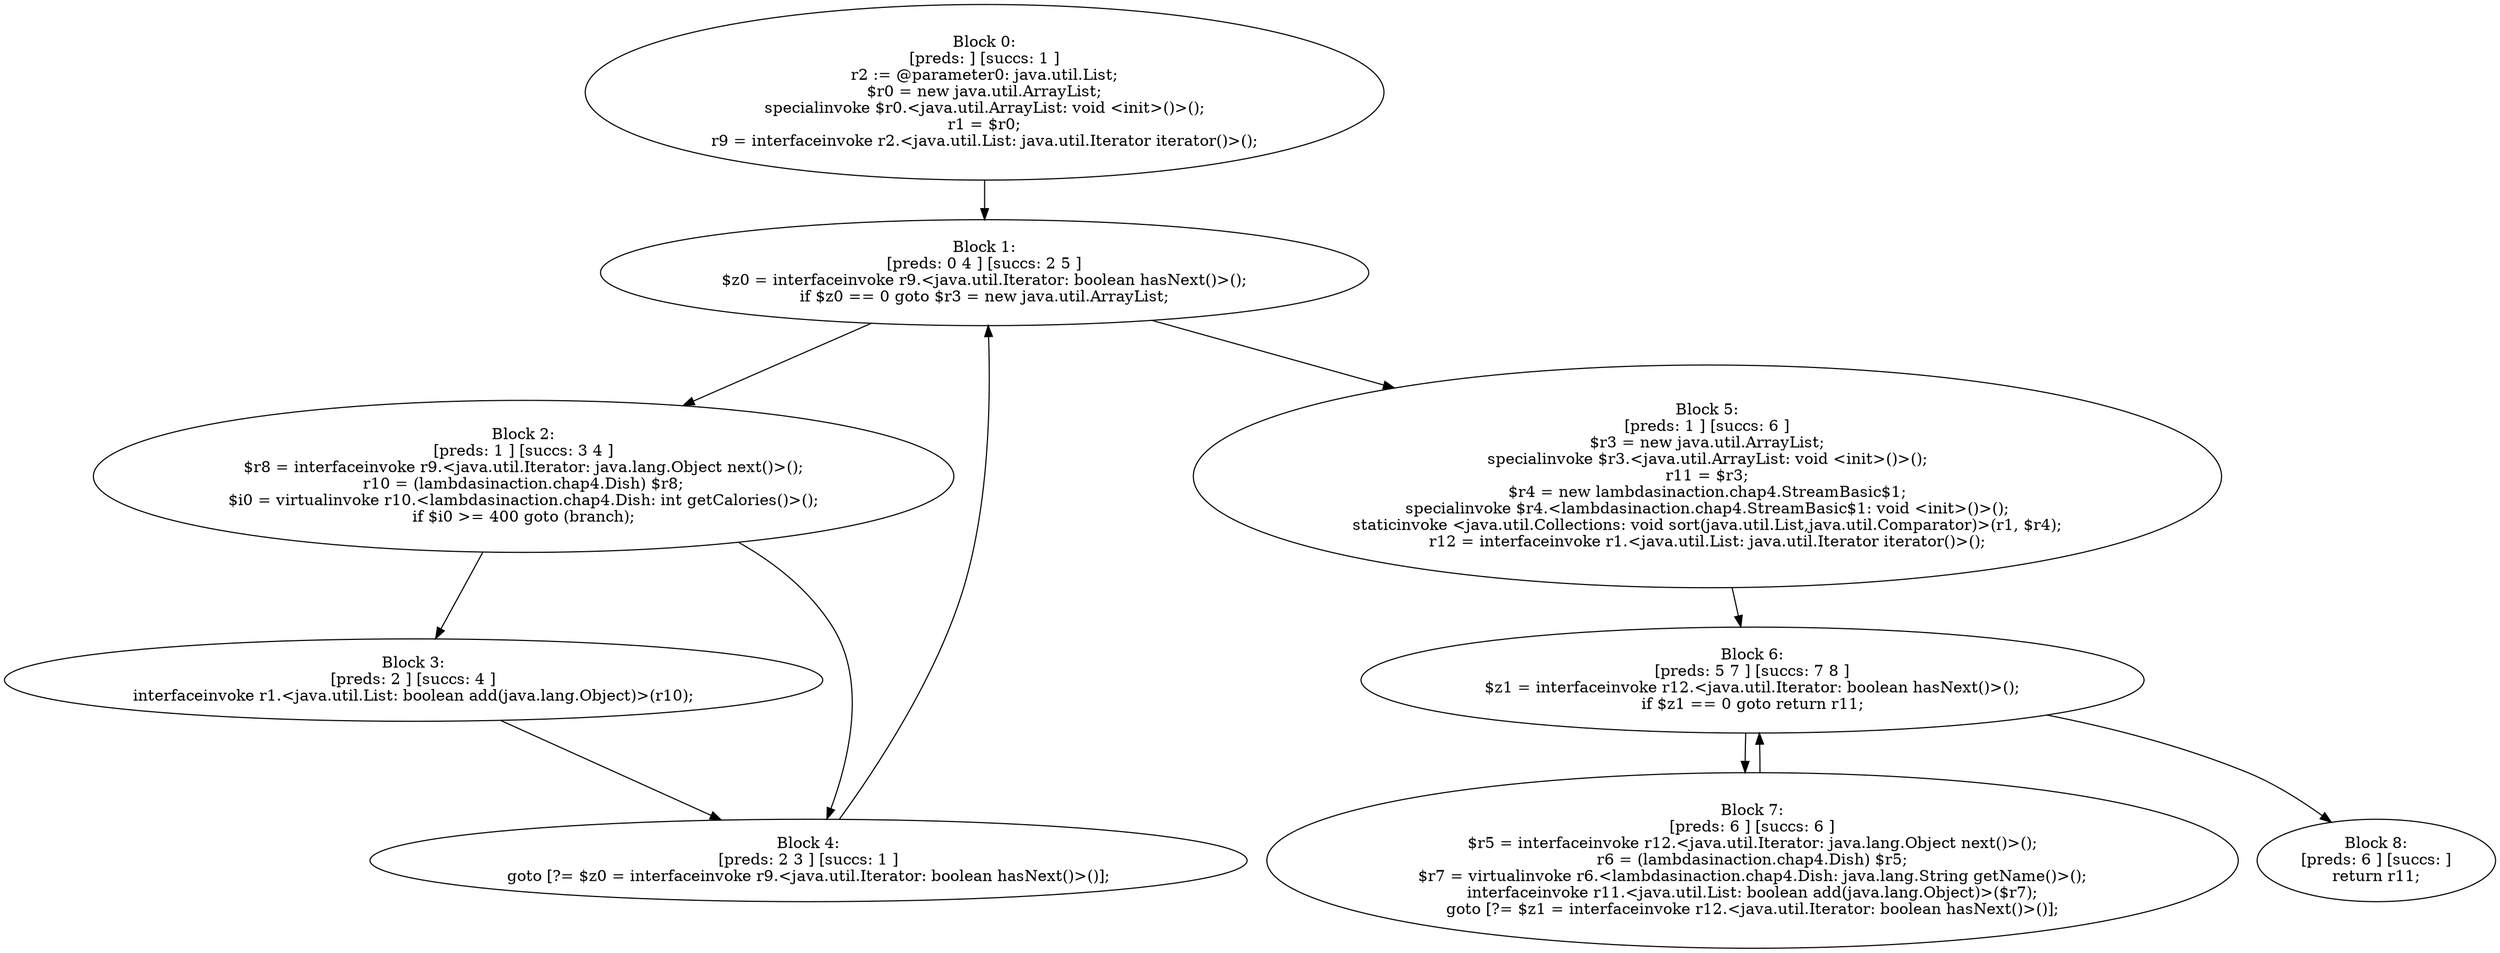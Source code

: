digraph "unitGraph" {
    "Block 0:
[preds: ] [succs: 1 ]
r2 := @parameter0: java.util.List;
$r0 = new java.util.ArrayList;
specialinvoke $r0.<java.util.ArrayList: void <init>()>();
r1 = $r0;
r9 = interfaceinvoke r2.<java.util.List: java.util.Iterator iterator()>();
"
    "Block 1:
[preds: 0 4 ] [succs: 2 5 ]
$z0 = interfaceinvoke r9.<java.util.Iterator: boolean hasNext()>();
if $z0 == 0 goto $r3 = new java.util.ArrayList;
"
    "Block 2:
[preds: 1 ] [succs: 3 4 ]
$r8 = interfaceinvoke r9.<java.util.Iterator: java.lang.Object next()>();
r10 = (lambdasinaction.chap4.Dish) $r8;
$i0 = virtualinvoke r10.<lambdasinaction.chap4.Dish: int getCalories()>();
if $i0 >= 400 goto (branch);
"
    "Block 3:
[preds: 2 ] [succs: 4 ]
interfaceinvoke r1.<java.util.List: boolean add(java.lang.Object)>(r10);
"
    "Block 4:
[preds: 2 3 ] [succs: 1 ]
goto [?= $z0 = interfaceinvoke r9.<java.util.Iterator: boolean hasNext()>()];
"
    "Block 5:
[preds: 1 ] [succs: 6 ]
$r3 = new java.util.ArrayList;
specialinvoke $r3.<java.util.ArrayList: void <init>()>();
r11 = $r3;
$r4 = new lambdasinaction.chap4.StreamBasic$1;
specialinvoke $r4.<lambdasinaction.chap4.StreamBasic$1: void <init>()>();
staticinvoke <java.util.Collections: void sort(java.util.List,java.util.Comparator)>(r1, $r4);
r12 = interfaceinvoke r1.<java.util.List: java.util.Iterator iterator()>();
"
    "Block 6:
[preds: 5 7 ] [succs: 7 8 ]
$z1 = interfaceinvoke r12.<java.util.Iterator: boolean hasNext()>();
if $z1 == 0 goto return r11;
"
    "Block 7:
[preds: 6 ] [succs: 6 ]
$r5 = interfaceinvoke r12.<java.util.Iterator: java.lang.Object next()>();
r6 = (lambdasinaction.chap4.Dish) $r5;
$r7 = virtualinvoke r6.<lambdasinaction.chap4.Dish: java.lang.String getName()>();
interfaceinvoke r11.<java.util.List: boolean add(java.lang.Object)>($r7);
goto [?= $z1 = interfaceinvoke r12.<java.util.Iterator: boolean hasNext()>()];
"
    "Block 8:
[preds: 6 ] [succs: ]
return r11;
"
    "Block 0:
[preds: ] [succs: 1 ]
r2 := @parameter0: java.util.List;
$r0 = new java.util.ArrayList;
specialinvoke $r0.<java.util.ArrayList: void <init>()>();
r1 = $r0;
r9 = interfaceinvoke r2.<java.util.List: java.util.Iterator iterator()>();
"->"Block 1:
[preds: 0 4 ] [succs: 2 5 ]
$z0 = interfaceinvoke r9.<java.util.Iterator: boolean hasNext()>();
if $z0 == 0 goto $r3 = new java.util.ArrayList;
";
    "Block 1:
[preds: 0 4 ] [succs: 2 5 ]
$z0 = interfaceinvoke r9.<java.util.Iterator: boolean hasNext()>();
if $z0 == 0 goto $r3 = new java.util.ArrayList;
"->"Block 2:
[preds: 1 ] [succs: 3 4 ]
$r8 = interfaceinvoke r9.<java.util.Iterator: java.lang.Object next()>();
r10 = (lambdasinaction.chap4.Dish) $r8;
$i0 = virtualinvoke r10.<lambdasinaction.chap4.Dish: int getCalories()>();
if $i0 >= 400 goto (branch);
";
    "Block 1:
[preds: 0 4 ] [succs: 2 5 ]
$z0 = interfaceinvoke r9.<java.util.Iterator: boolean hasNext()>();
if $z0 == 0 goto $r3 = new java.util.ArrayList;
"->"Block 5:
[preds: 1 ] [succs: 6 ]
$r3 = new java.util.ArrayList;
specialinvoke $r3.<java.util.ArrayList: void <init>()>();
r11 = $r3;
$r4 = new lambdasinaction.chap4.StreamBasic$1;
specialinvoke $r4.<lambdasinaction.chap4.StreamBasic$1: void <init>()>();
staticinvoke <java.util.Collections: void sort(java.util.List,java.util.Comparator)>(r1, $r4);
r12 = interfaceinvoke r1.<java.util.List: java.util.Iterator iterator()>();
";
    "Block 2:
[preds: 1 ] [succs: 3 4 ]
$r8 = interfaceinvoke r9.<java.util.Iterator: java.lang.Object next()>();
r10 = (lambdasinaction.chap4.Dish) $r8;
$i0 = virtualinvoke r10.<lambdasinaction.chap4.Dish: int getCalories()>();
if $i0 >= 400 goto (branch);
"->"Block 3:
[preds: 2 ] [succs: 4 ]
interfaceinvoke r1.<java.util.List: boolean add(java.lang.Object)>(r10);
";
    "Block 2:
[preds: 1 ] [succs: 3 4 ]
$r8 = interfaceinvoke r9.<java.util.Iterator: java.lang.Object next()>();
r10 = (lambdasinaction.chap4.Dish) $r8;
$i0 = virtualinvoke r10.<lambdasinaction.chap4.Dish: int getCalories()>();
if $i0 >= 400 goto (branch);
"->"Block 4:
[preds: 2 3 ] [succs: 1 ]
goto [?= $z0 = interfaceinvoke r9.<java.util.Iterator: boolean hasNext()>()];
";
    "Block 3:
[preds: 2 ] [succs: 4 ]
interfaceinvoke r1.<java.util.List: boolean add(java.lang.Object)>(r10);
"->"Block 4:
[preds: 2 3 ] [succs: 1 ]
goto [?= $z0 = interfaceinvoke r9.<java.util.Iterator: boolean hasNext()>()];
";
    "Block 4:
[preds: 2 3 ] [succs: 1 ]
goto [?= $z0 = interfaceinvoke r9.<java.util.Iterator: boolean hasNext()>()];
"->"Block 1:
[preds: 0 4 ] [succs: 2 5 ]
$z0 = interfaceinvoke r9.<java.util.Iterator: boolean hasNext()>();
if $z0 == 0 goto $r3 = new java.util.ArrayList;
";
    "Block 5:
[preds: 1 ] [succs: 6 ]
$r3 = new java.util.ArrayList;
specialinvoke $r3.<java.util.ArrayList: void <init>()>();
r11 = $r3;
$r4 = new lambdasinaction.chap4.StreamBasic$1;
specialinvoke $r4.<lambdasinaction.chap4.StreamBasic$1: void <init>()>();
staticinvoke <java.util.Collections: void sort(java.util.List,java.util.Comparator)>(r1, $r4);
r12 = interfaceinvoke r1.<java.util.List: java.util.Iterator iterator()>();
"->"Block 6:
[preds: 5 7 ] [succs: 7 8 ]
$z1 = interfaceinvoke r12.<java.util.Iterator: boolean hasNext()>();
if $z1 == 0 goto return r11;
";
    "Block 6:
[preds: 5 7 ] [succs: 7 8 ]
$z1 = interfaceinvoke r12.<java.util.Iterator: boolean hasNext()>();
if $z1 == 0 goto return r11;
"->"Block 7:
[preds: 6 ] [succs: 6 ]
$r5 = interfaceinvoke r12.<java.util.Iterator: java.lang.Object next()>();
r6 = (lambdasinaction.chap4.Dish) $r5;
$r7 = virtualinvoke r6.<lambdasinaction.chap4.Dish: java.lang.String getName()>();
interfaceinvoke r11.<java.util.List: boolean add(java.lang.Object)>($r7);
goto [?= $z1 = interfaceinvoke r12.<java.util.Iterator: boolean hasNext()>()];
";
    "Block 6:
[preds: 5 7 ] [succs: 7 8 ]
$z1 = interfaceinvoke r12.<java.util.Iterator: boolean hasNext()>();
if $z1 == 0 goto return r11;
"->"Block 8:
[preds: 6 ] [succs: ]
return r11;
";
    "Block 7:
[preds: 6 ] [succs: 6 ]
$r5 = interfaceinvoke r12.<java.util.Iterator: java.lang.Object next()>();
r6 = (lambdasinaction.chap4.Dish) $r5;
$r7 = virtualinvoke r6.<lambdasinaction.chap4.Dish: java.lang.String getName()>();
interfaceinvoke r11.<java.util.List: boolean add(java.lang.Object)>($r7);
goto [?= $z1 = interfaceinvoke r12.<java.util.Iterator: boolean hasNext()>()];
"->"Block 6:
[preds: 5 7 ] [succs: 7 8 ]
$z1 = interfaceinvoke r12.<java.util.Iterator: boolean hasNext()>();
if $z1 == 0 goto return r11;
";
}
